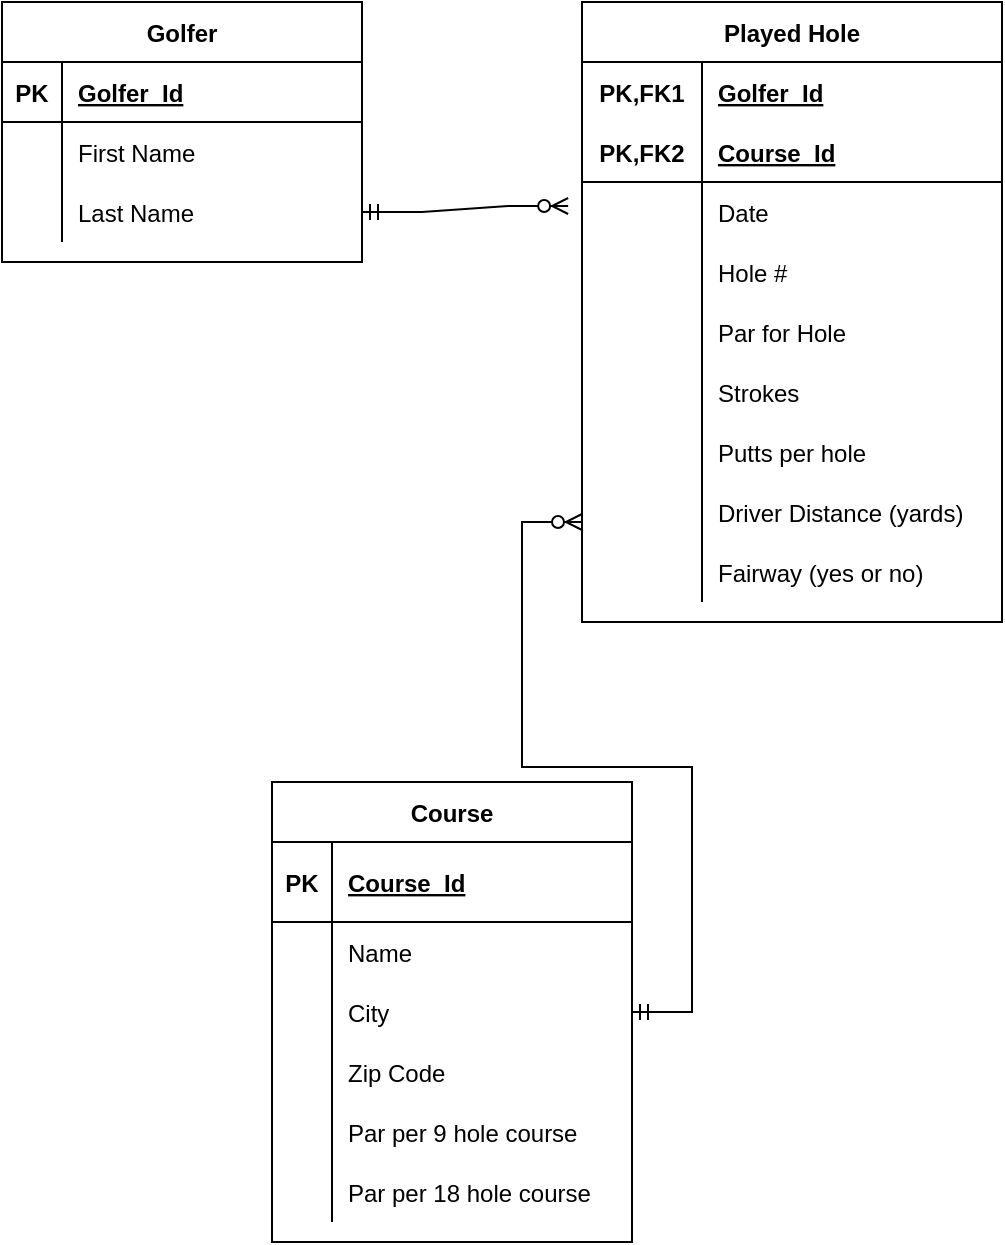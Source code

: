 <mxfile version="16.6.1" type="device"><diagram id="3qn8gZlwq_3lOrerlNnN" name="Page-1"><mxGraphModel dx="1422" dy="762" grid="1" gridSize="10" guides="1" tooltips="1" connect="1" arrows="1" fold="1" page="1" pageScale="1" pageWidth="850" pageHeight="1100" math="0" shadow="0"><root><mxCell id="0"/><mxCell id="1" parent="0"/><mxCell id="Fx-MgcS1286nFzJZ1IC--1" value="Golfer" style="shape=table;startSize=30;container=1;collapsible=1;childLayout=tableLayout;fixedRows=1;rowLines=0;fontStyle=1;align=center;resizeLast=1;" vertex="1" parent="1"><mxGeometry x="110" y="140" width="180" height="130" as="geometry"/></mxCell><mxCell id="Fx-MgcS1286nFzJZ1IC--2" value="" style="shape=tableRow;horizontal=0;startSize=0;swimlaneHead=0;swimlaneBody=0;fillColor=none;collapsible=0;dropTarget=0;points=[[0,0.5],[1,0.5]];portConstraint=eastwest;top=0;left=0;right=0;bottom=1;" vertex="1" parent="Fx-MgcS1286nFzJZ1IC--1"><mxGeometry y="30" width="180" height="30" as="geometry"/></mxCell><mxCell id="Fx-MgcS1286nFzJZ1IC--3" value="PK" style="shape=partialRectangle;connectable=0;fillColor=none;top=0;left=0;bottom=0;right=0;fontStyle=1;overflow=hidden;" vertex="1" parent="Fx-MgcS1286nFzJZ1IC--2"><mxGeometry width="30" height="30" as="geometry"><mxRectangle width="30" height="30" as="alternateBounds"/></mxGeometry></mxCell><mxCell id="Fx-MgcS1286nFzJZ1IC--4" value="Golfer_Id" style="shape=partialRectangle;connectable=0;fillColor=none;top=0;left=0;bottom=0;right=0;align=left;spacingLeft=6;fontStyle=5;overflow=hidden;" vertex="1" parent="Fx-MgcS1286nFzJZ1IC--2"><mxGeometry x="30" width="150" height="30" as="geometry"><mxRectangle width="150" height="30" as="alternateBounds"/></mxGeometry></mxCell><mxCell id="Fx-MgcS1286nFzJZ1IC--5" value="" style="shape=tableRow;horizontal=0;startSize=0;swimlaneHead=0;swimlaneBody=0;fillColor=none;collapsible=0;dropTarget=0;points=[[0,0.5],[1,0.5]];portConstraint=eastwest;top=0;left=0;right=0;bottom=0;" vertex="1" parent="Fx-MgcS1286nFzJZ1IC--1"><mxGeometry y="60" width="180" height="30" as="geometry"/></mxCell><mxCell id="Fx-MgcS1286nFzJZ1IC--6" value="" style="shape=partialRectangle;connectable=0;fillColor=none;top=0;left=0;bottom=0;right=0;editable=1;overflow=hidden;" vertex="1" parent="Fx-MgcS1286nFzJZ1IC--5"><mxGeometry width="30" height="30" as="geometry"><mxRectangle width="30" height="30" as="alternateBounds"/></mxGeometry></mxCell><mxCell id="Fx-MgcS1286nFzJZ1IC--7" value="First Name" style="shape=partialRectangle;connectable=0;fillColor=none;top=0;left=0;bottom=0;right=0;align=left;spacingLeft=6;overflow=hidden;" vertex="1" parent="Fx-MgcS1286nFzJZ1IC--5"><mxGeometry x="30" width="150" height="30" as="geometry"><mxRectangle width="150" height="30" as="alternateBounds"/></mxGeometry></mxCell><mxCell id="Fx-MgcS1286nFzJZ1IC--8" value="" style="shape=tableRow;horizontal=0;startSize=0;swimlaneHead=0;swimlaneBody=0;fillColor=none;collapsible=0;dropTarget=0;points=[[0,0.5],[1,0.5]];portConstraint=eastwest;top=0;left=0;right=0;bottom=0;" vertex="1" parent="Fx-MgcS1286nFzJZ1IC--1"><mxGeometry y="90" width="180" height="30" as="geometry"/></mxCell><mxCell id="Fx-MgcS1286nFzJZ1IC--9" value="" style="shape=partialRectangle;connectable=0;fillColor=none;top=0;left=0;bottom=0;right=0;editable=1;overflow=hidden;" vertex="1" parent="Fx-MgcS1286nFzJZ1IC--8"><mxGeometry width="30" height="30" as="geometry"><mxRectangle width="30" height="30" as="alternateBounds"/></mxGeometry></mxCell><mxCell id="Fx-MgcS1286nFzJZ1IC--10" value="Last Name" style="shape=partialRectangle;connectable=0;fillColor=none;top=0;left=0;bottom=0;right=0;align=left;spacingLeft=6;overflow=hidden;" vertex="1" parent="Fx-MgcS1286nFzJZ1IC--8"><mxGeometry x="30" width="150" height="30" as="geometry"><mxRectangle width="150" height="30" as="alternateBounds"/></mxGeometry></mxCell><mxCell id="Fx-MgcS1286nFzJZ1IC--14" value="Course" style="shape=table;startSize=30;container=1;collapsible=1;childLayout=tableLayout;fixedRows=1;rowLines=0;fontStyle=1;align=center;resizeLast=1;" vertex="1" parent="1"><mxGeometry x="245" y="530" width="180" height="230" as="geometry"/></mxCell><mxCell id="Fx-MgcS1286nFzJZ1IC--15" value="" style="shape=tableRow;horizontal=0;startSize=0;swimlaneHead=0;swimlaneBody=0;fillColor=none;collapsible=0;dropTarget=0;points=[[0,0.5],[1,0.5]];portConstraint=eastwest;top=0;left=0;right=0;bottom=1;" vertex="1" parent="Fx-MgcS1286nFzJZ1IC--14"><mxGeometry y="30" width="180" height="40" as="geometry"/></mxCell><mxCell id="Fx-MgcS1286nFzJZ1IC--16" value="PK" style="shape=partialRectangle;connectable=0;fillColor=none;top=0;left=0;bottom=0;right=0;fontStyle=1;overflow=hidden;" vertex="1" parent="Fx-MgcS1286nFzJZ1IC--15"><mxGeometry width="30" height="40" as="geometry"><mxRectangle width="30" height="40" as="alternateBounds"/></mxGeometry></mxCell><mxCell id="Fx-MgcS1286nFzJZ1IC--17" value="Course_Id" style="shape=partialRectangle;connectable=0;fillColor=none;top=0;left=0;bottom=0;right=0;align=left;spacingLeft=6;fontStyle=5;overflow=hidden;" vertex="1" parent="Fx-MgcS1286nFzJZ1IC--15"><mxGeometry x="30" width="150" height="40" as="geometry"><mxRectangle width="150" height="40" as="alternateBounds"/></mxGeometry></mxCell><mxCell id="Fx-MgcS1286nFzJZ1IC--18" value="" style="shape=tableRow;horizontal=0;startSize=0;swimlaneHead=0;swimlaneBody=0;fillColor=none;collapsible=0;dropTarget=0;points=[[0,0.5],[1,0.5]];portConstraint=eastwest;top=0;left=0;right=0;bottom=0;" vertex="1" parent="Fx-MgcS1286nFzJZ1IC--14"><mxGeometry y="70" width="180" height="30" as="geometry"/></mxCell><mxCell id="Fx-MgcS1286nFzJZ1IC--19" value="" style="shape=partialRectangle;connectable=0;fillColor=none;top=0;left=0;bottom=0;right=0;editable=1;overflow=hidden;" vertex="1" parent="Fx-MgcS1286nFzJZ1IC--18"><mxGeometry width="30" height="30" as="geometry"><mxRectangle width="30" height="30" as="alternateBounds"/></mxGeometry></mxCell><mxCell id="Fx-MgcS1286nFzJZ1IC--20" value="Name" style="shape=partialRectangle;connectable=0;fillColor=none;top=0;left=0;bottom=0;right=0;align=left;spacingLeft=6;overflow=hidden;" vertex="1" parent="Fx-MgcS1286nFzJZ1IC--18"><mxGeometry x="30" width="150" height="30" as="geometry"><mxRectangle width="150" height="30" as="alternateBounds"/></mxGeometry></mxCell><mxCell id="Fx-MgcS1286nFzJZ1IC--21" value="" style="shape=tableRow;horizontal=0;startSize=0;swimlaneHead=0;swimlaneBody=0;fillColor=none;collapsible=0;dropTarget=0;points=[[0,0.5],[1,0.5]];portConstraint=eastwest;top=0;left=0;right=0;bottom=0;" vertex="1" parent="Fx-MgcS1286nFzJZ1IC--14"><mxGeometry y="100" width="180" height="30" as="geometry"/></mxCell><mxCell id="Fx-MgcS1286nFzJZ1IC--22" value="" style="shape=partialRectangle;connectable=0;fillColor=none;top=0;left=0;bottom=0;right=0;editable=1;overflow=hidden;" vertex="1" parent="Fx-MgcS1286nFzJZ1IC--21"><mxGeometry width="30" height="30" as="geometry"><mxRectangle width="30" height="30" as="alternateBounds"/></mxGeometry></mxCell><mxCell id="Fx-MgcS1286nFzJZ1IC--23" value="City" style="shape=partialRectangle;connectable=0;fillColor=none;top=0;left=0;bottom=0;right=0;align=left;spacingLeft=6;overflow=hidden;" vertex="1" parent="Fx-MgcS1286nFzJZ1IC--21"><mxGeometry x="30" width="150" height="30" as="geometry"><mxRectangle width="150" height="30" as="alternateBounds"/></mxGeometry></mxCell><mxCell id="Fx-MgcS1286nFzJZ1IC--24" value="" style="shape=tableRow;horizontal=0;startSize=0;swimlaneHead=0;swimlaneBody=0;fillColor=none;collapsible=0;dropTarget=0;points=[[0,0.5],[1,0.5]];portConstraint=eastwest;top=0;left=0;right=0;bottom=0;" vertex="1" parent="Fx-MgcS1286nFzJZ1IC--14"><mxGeometry y="130" width="180" height="30" as="geometry"/></mxCell><mxCell id="Fx-MgcS1286nFzJZ1IC--25" value="" style="shape=partialRectangle;connectable=0;fillColor=none;top=0;left=0;bottom=0;right=0;editable=1;overflow=hidden;" vertex="1" parent="Fx-MgcS1286nFzJZ1IC--24"><mxGeometry width="30" height="30" as="geometry"><mxRectangle width="30" height="30" as="alternateBounds"/></mxGeometry></mxCell><mxCell id="Fx-MgcS1286nFzJZ1IC--26" value="Zip Code" style="shape=partialRectangle;connectable=0;fillColor=none;top=0;left=0;bottom=0;right=0;align=left;spacingLeft=6;overflow=hidden;" vertex="1" parent="Fx-MgcS1286nFzJZ1IC--24"><mxGeometry x="30" width="150" height="30" as="geometry"><mxRectangle width="150" height="30" as="alternateBounds"/></mxGeometry></mxCell><mxCell id="Fx-MgcS1286nFzJZ1IC--56" value="" style="shape=tableRow;horizontal=0;startSize=0;swimlaneHead=0;swimlaneBody=0;fillColor=none;collapsible=0;dropTarget=0;points=[[0,0.5],[1,0.5]];portConstraint=eastwest;top=0;left=0;right=0;bottom=0;" vertex="1" parent="Fx-MgcS1286nFzJZ1IC--14"><mxGeometry y="160" width="180" height="30" as="geometry"/></mxCell><mxCell id="Fx-MgcS1286nFzJZ1IC--57" value="" style="shape=partialRectangle;connectable=0;fillColor=none;top=0;left=0;bottom=0;right=0;editable=1;overflow=hidden;" vertex="1" parent="Fx-MgcS1286nFzJZ1IC--56"><mxGeometry width="30" height="30" as="geometry"><mxRectangle width="30" height="30" as="alternateBounds"/></mxGeometry></mxCell><mxCell id="Fx-MgcS1286nFzJZ1IC--58" value="Par per 9 hole course" style="shape=partialRectangle;connectable=0;fillColor=none;top=0;left=0;bottom=0;right=0;align=left;spacingLeft=6;overflow=hidden;" vertex="1" parent="Fx-MgcS1286nFzJZ1IC--56"><mxGeometry x="30" width="150" height="30" as="geometry"><mxRectangle width="150" height="30" as="alternateBounds"/></mxGeometry></mxCell><mxCell id="Fx-MgcS1286nFzJZ1IC--59" value="" style="shape=tableRow;horizontal=0;startSize=0;swimlaneHead=0;swimlaneBody=0;fillColor=none;collapsible=0;dropTarget=0;points=[[0,0.5],[1,0.5]];portConstraint=eastwest;top=0;left=0;right=0;bottom=0;" vertex="1" parent="Fx-MgcS1286nFzJZ1IC--14"><mxGeometry y="190" width="180" height="30" as="geometry"/></mxCell><mxCell id="Fx-MgcS1286nFzJZ1IC--60" value="" style="shape=partialRectangle;connectable=0;fillColor=none;top=0;left=0;bottom=0;right=0;editable=1;overflow=hidden;" vertex="1" parent="Fx-MgcS1286nFzJZ1IC--59"><mxGeometry width="30" height="30" as="geometry"><mxRectangle width="30" height="30" as="alternateBounds"/></mxGeometry></mxCell><mxCell id="Fx-MgcS1286nFzJZ1IC--61" value="Par per 18 hole course" style="shape=partialRectangle;connectable=0;fillColor=none;top=0;left=0;bottom=0;right=0;align=left;spacingLeft=6;overflow=hidden;" vertex="1" parent="Fx-MgcS1286nFzJZ1IC--59"><mxGeometry x="30" width="150" height="30" as="geometry"><mxRectangle width="150" height="30" as="alternateBounds"/></mxGeometry></mxCell><mxCell id="Fx-MgcS1286nFzJZ1IC--27" value="Played Hole" style="shape=table;startSize=30;container=1;collapsible=1;childLayout=tableLayout;fixedRows=1;rowLines=0;fontStyle=1;align=center;resizeLast=1;" vertex="1" parent="1"><mxGeometry x="400" y="140" width="210" height="310" as="geometry"/></mxCell><mxCell id="Fx-MgcS1286nFzJZ1IC--28" value="" style="shape=tableRow;horizontal=0;startSize=0;swimlaneHead=0;swimlaneBody=0;fillColor=none;collapsible=0;dropTarget=0;points=[[0,0.5],[1,0.5]];portConstraint=eastwest;top=0;left=0;right=0;bottom=0;" vertex="1" parent="Fx-MgcS1286nFzJZ1IC--27"><mxGeometry y="30" width="210" height="30" as="geometry"/></mxCell><mxCell id="Fx-MgcS1286nFzJZ1IC--29" value="PK,FK1" style="shape=partialRectangle;connectable=0;fillColor=none;top=0;left=0;bottom=0;right=0;fontStyle=1;overflow=hidden;" vertex="1" parent="Fx-MgcS1286nFzJZ1IC--28"><mxGeometry width="60" height="30" as="geometry"><mxRectangle width="60" height="30" as="alternateBounds"/></mxGeometry></mxCell><mxCell id="Fx-MgcS1286nFzJZ1IC--30" value="Golfer_Id" style="shape=partialRectangle;connectable=0;fillColor=none;top=0;left=0;bottom=0;right=0;align=left;spacingLeft=6;fontStyle=5;overflow=hidden;" vertex="1" parent="Fx-MgcS1286nFzJZ1IC--28"><mxGeometry x="60" width="150" height="30" as="geometry"><mxRectangle width="150" height="30" as="alternateBounds"/></mxGeometry></mxCell><mxCell id="Fx-MgcS1286nFzJZ1IC--31" value="" style="shape=tableRow;horizontal=0;startSize=0;swimlaneHead=0;swimlaneBody=0;fillColor=none;collapsible=0;dropTarget=0;points=[[0,0.5],[1,0.5]];portConstraint=eastwest;top=0;left=0;right=0;bottom=1;" vertex="1" parent="Fx-MgcS1286nFzJZ1IC--27"><mxGeometry y="60" width="210" height="30" as="geometry"/></mxCell><mxCell id="Fx-MgcS1286nFzJZ1IC--32" value="PK,FK2" style="shape=partialRectangle;connectable=0;fillColor=none;top=0;left=0;bottom=0;right=0;fontStyle=1;overflow=hidden;" vertex="1" parent="Fx-MgcS1286nFzJZ1IC--31"><mxGeometry width="60" height="30" as="geometry"><mxRectangle width="60" height="30" as="alternateBounds"/></mxGeometry></mxCell><mxCell id="Fx-MgcS1286nFzJZ1IC--33" value="Course_Id" style="shape=partialRectangle;connectable=0;fillColor=none;top=0;left=0;bottom=0;right=0;align=left;spacingLeft=6;fontStyle=5;overflow=hidden;" vertex="1" parent="Fx-MgcS1286nFzJZ1IC--31"><mxGeometry x="60" width="150" height="30" as="geometry"><mxRectangle width="150" height="30" as="alternateBounds"/></mxGeometry></mxCell><mxCell id="Fx-MgcS1286nFzJZ1IC--34" value="" style="shape=tableRow;horizontal=0;startSize=0;swimlaneHead=0;swimlaneBody=0;fillColor=none;collapsible=0;dropTarget=0;points=[[0,0.5],[1,0.5]];portConstraint=eastwest;top=0;left=0;right=0;bottom=0;" vertex="1" parent="Fx-MgcS1286nFzJZ1IC--27"><mxGeometry y="90" width="210" height="30" as="geometry"/></mxCell><mxCell id="Fx-MgcS1286nFzJZ1IC--35" value="" style="shape=partialRectangle;connectable=0;fillColor=none;top=0;left=0;bottom=0;right=0;editable=1;overflow=hidden;" vertex="1" parent="Fx-MgcS1286nFzJZ1IC--34"><mxGeometry width="60" height="30" as="geometry"><mxRectangle width="60" height="30" as="alternateBounds"/></mxGeometry></mxCell><mxCell id="Fx-MgcS1286nFzJZ1IC--36" value="Date" style="shape=partialRectangle;connectable=0;fillColor=none;top=0;left=0;bottom=0;right=0;align=left;spacingLeft=6;overflow=hidden;" vertex="1" parent="Fx-MgcS1286nFzJZ1IC--34"><mxGeometry x="60" width="150" height="30" as="geometry"><mxRectangle width="150" height="30" as="alternateBounds"/></mxGeometry></mxCell><mxCell id="Fx-MgcS1286nFzJZ1IC--37" value="" style="shape=tableRow;horizontal=0;startSize=0;swimlaneHead=0;swimlaneBody=0;fillColor=none;collapsible=0;dropTarget=0;points=[[0,0.5],[1,0.5]];portConstraint=eastwest;top=0;left=0;right=0;bottom=0;" vertex="1" parent="Fx-MgcS1286nFzJZ1IC--27"><mxGeometry y="120" width="210" height="30" as="geometry"/></mxCell><mxCell id="Fx-MgcS1286nFzJZ1IC--38" value="" style="shape=partialRectangle;connectable=0;fillColor=none;top=0;left=0;bottom=0;right=0;editable=1;overflow=hidden;" vertex="1" parent="Fx-MgcS1286nFzJZ1IC--37"><mxGeometry width="60" height="30" as="geometry"><mxRectangle width="60" height="30" as="alternateBounds"/></mxGeometry></mxCell><mxCell id="Fx-MgcS1286nFzJZ1IC--39" value="Hole #" style="shape=partialRectangle;connectable=0;fillColor=none;top=0;left=0;bottom=0;right=0;align=left;spacingLeft=6;overflow=hidden;" vertex="1" parent="Fx-MgcS1286nFzJZ1IC--37"><mxGeometry x="60" width="150" height="30" as="geometry"><mxRectangle width="150" height="30" as="alternateBounds"/></mxGeometry></mxCell><mxCell id="Fx-MgcS1286nFzJZ1IC--40" value="" style="shape=tableRow;horizontal=0;startSize=0;swimlaneHead=0;swimlaneBody=0;fillColor=none;collapsible=0;dropTarget=0;points=[[0,0.5],[1,0.5]];portConstraint=eastwest;top=0;left=0;right=0;bottom=0;" vertex="1" parent="Fx-MgcS1286nFzJZ1IC--27"><mxGeometry y="150" width="210" height="30" as="geometry"/></mxCell><mxCell id="Fx-MgcS1286nFzJZ1IC--41" value="" style="shape=partialRectangle;connectable=0;fillColor=none;top=0;left=0;bottom=0;right=0;editable=1;overflow=hidden;" vertex="1" parent="Fx-MgcS1286nFzJZ1IC--40"><mxGeometry width="60" height="30" as="geometry"><mxRectangle width="60" height="30" as="alternateBounds"/></mxGeometry></mxCell><mxCell id="Fx-MgcS1286nFzJZ1IC--42" value="Par for Hole" style="shape=partialRectangle;connectable=0;fillColor=none;top=0;left=0;bottom=0;right=0;align=left;spacingLeft=6;overflow=hidden;" vertex="1" parent="Fx-MgcS1286nFzJZ1IC--40"><mxGeometry x="60" width="150" height="30" as="geometry"><mxRectangle width="150" height="30" as="alternateBounds"/></mxGeometry></mxCell><mxCell id="Fx-MgcS1286nFzJZ1IC--43" value="" style="shape=tableRow;horizontal=0;startSize=0;swimlaneHead=0;swimlaneBody=0;fillColor=none;collapsible=0;dropTarget=0;points=[[0,0.5],[1,0.5]];portConstraint=eastwest;top=0;left=0;right=0;bottom=0;" vertex="1" parent="Fx-MgcS1286nFzJZ1IC--27"><mxGeometry y="180" width="210" height="30" as="geometry"/></mxCell><mxCell id="Fx-MgcS1286nFzJZ1IC--44" value="" style="shape=partialRectangle;connectable=0;fillColor=none;top=0;left=0;bottom=0;right=0;editable=1;overflow=hidden;" vertex="1" parent="Fx-MgcS1286nFzJZ1IC--43"><mxGeometry width="60" height="30" as="geometry"><mxRectangle width="60" height="30" as="alternateBounds"/></mxGeometry></mxCell><mxCell id="Fx-MgcS1286nFzJZ1IC--45" value="Strokes" style="shape=partialRectangle;connectable=0;fillColor=none;top=0;left=0;bottom=0;right=0;align=left;spacingLeft=6;overflow=hidden;" vertex="1" parent="Fx-MgcS1286nFzJZ1IC--43"><mxGeometry x="60" width="150" height="30" as="geometry"><mxRectangle width="150" height="30" as="alternateBounds"/></mxGeometry></mxCell><mxCell id="Fx-MgcS1286nFzJZ1IC--46" value="" style="shape=tableRow;horizontal=0;startSize=0;swimlaneHead=0;swimlaneBody=0;fillColor=none;collapsible=0;dropTarget=0;points=[[0,0.5],[1,0.5]];portConstraint=eastwest;top=0;left=0;right=0;bottom=0;" vertex="1" parent="Fx-MgcS1286nFzJZ1IC--27"><mxGeometry y="210" width="210" height="30" as="geometry"/></mxCell><mxCell id="Fx-MgcS1286nFzJZ1IC--47" value="" style="shape=partialRectangle;connectable=0;fillColor=none;top=0;left=0;bottom=0;right=0;editable=1;overflow=hidden;" vertex="1" parent="Fx-MgcS1286nFzJZ1IC--46"><mxGeometry width="60" height="30" as="geometry"><mxRectangle width="60" height="30" as="alternateBounds"/></mxGeometry></mxCell><mxCell id="Fx-MgcS1286nFzJZ1IC--48" value="Putts per hole" style="shape=partialRectangle;connectable=0;fillColor=none;top=0;left=0;bottom=0;right=0;align=left;spacingLeft=6;overflow=hidden;" vertex="1" parent="Fx-MgcS1286nFzJZ1IC--46"><mxGeometry x="60" width="150" height="30" as="geometry"><mxRectangle width="150" height="30" as="alternateBounds"/></mxGeometry></mxCell><mxCell id="Fx-MgcS1286nFzJZ1IC--49" value="" style="shape=tableRow;horizontal=0;startSize=0;swimlaneHead=0;swimlaneBody=0;fillColor=none;collapsible=0;dropTarget=0;points=[[0,0.5],[1,0.5]];portConstraint=eastwest;top=0;left=0;right=0;bottom=0;" vertex="1" parent="Fx-MgcS1286nFzJZ1IC--27"><mxGeometry y="240" width="210" height="30" as="geometry"/></mxCell><mxCell id="Fx-MgcS1286nFzJZ1IC--50" value="" style="shape=partialRectangle;connectable=0;fillColor=none;top=0;left=0;bottom=0;right=0;editable=1;overflow=hidden;" vertex="1" parent="Fx-MgcS1286nFzJZ1IC--49"><mxGeometry width="60" height="30" as="geometry"><mxRectangle width="60" height="30" as="alternateBounds"/></mxGeometry></mxCell><mxCell id="Fx-MgcS1286nFzJZ1IC--51" value="Driver Distance (yards)" style="shape=partialRectangle;connectable=0;fillColor=none;top=0;left=0;bottom=0;right=0;align=left;spacingLeft=6;overflow=hidden;" vertex="1" parent="Fx-MgcS1286nFzJZ1IC--49"><mxGeometry x="60" width="150" height="30" as="geometry"><mxRectangle width="150" height="30" as="alternateBounds"/></mxGeometry></mxCell><mxCell id="Fx-MgcS1286nFzJZ1IC--52" value="" style="shape=tableRow;horizontal=0;startSize=0;swimlaneHead=0;swimlaneBody=0;fillColor=none;collapsible=0;dropTarget=0;points=[[0,0.5],[1,0.5]];portConstraint=eastwest;top=0;left=0;right=0;bottom=0;" vertex="1" parent="Fx-MgcS1286nFzJZ1IC--27"><mxGeometry y="270" width="210" height="30" as="geometry"/></mxCell><mxCell id="Fx-MgcS1286nFzJZ1IC--53" value="" style="shape=partialRectangle;connectable=0;fillColor=none;top=0;left=0;bottom=0;right=0;editable=1;overflow=hidden;" vertex="1" parent="Fx-MgcS1286nFzJZ1IC--52"><mxGeometry width="60" height="30" as="geometry"><mxRectangle width="60" height="30" as="alternateBounds"/></mxGeometry></mxCell><mxCell id="Fx-MgcS1286nFzJZ1IC--54" value="Fairway (yes or no)" style="shape=partialRectangle;connectable=0;fillColor=none;top=0;left=0;bottom=0;right=0;align=left;spacingLeft=6;overflow=hidden;" vertex="1" parent="Fx-MgcS1286nFzJZ1IC--52"><mxGeometry x="60" width="150" height="30" as="geometry"><mxRectangle width="150" height="30" as="alternateBounds"/></mxGeometry></mxCell><mxCell id="Fx-MgcS1286nFzJZ1IC--62" value="" style="edgeStyle=entityRelationEdgeStyle;fontSize=12;html=1;endArrow=ERzeroToMany;startArrow=ERmandOne;rounded=0;entryX=-0.033;entryY=0.4;entryDx=0;entryDy=0;entryPerimeter=0;exitX=1;exitY=0.5;exitDx=0;exitDy=0;" edge="1" parent="1" source="Fx-MgcS1286nFzJZ1IC--8" target="Fx-MgcS1286nFzJZ1IC--34"><mxGeometry width="100" height="100" relative="1" as="geometry"><mxPoint x="290" y="340" as="sourcePoint"/><mxPoint x="390" y="240" as="targetPoint"/></mxGeometry></mxCell><mxCell id="Fx-MgcS1286nFzJZ1IC--63" value="" style="edgeStyle=entityRelationEdgeStyle;fontSize=12;html=1;endArrow=ERzeroToMany;startArrow=ERmandOne;rounded=0;exitX=1;exitY=0.5;exitDx=0;exitDy=0;" edge="1" parent="1" source="Fx-MgcS1286nFzJZ1IC--21"><mxGeometry width="100" height="100" relative="1" as="geometry"><mxPoint x="680" y="410" as="sourcePoint"/><mxPoint x="400" y="400" as="targetPoint"/></mxGeometry></mxCell></root></mxGraphModel></diagram></mxfile>